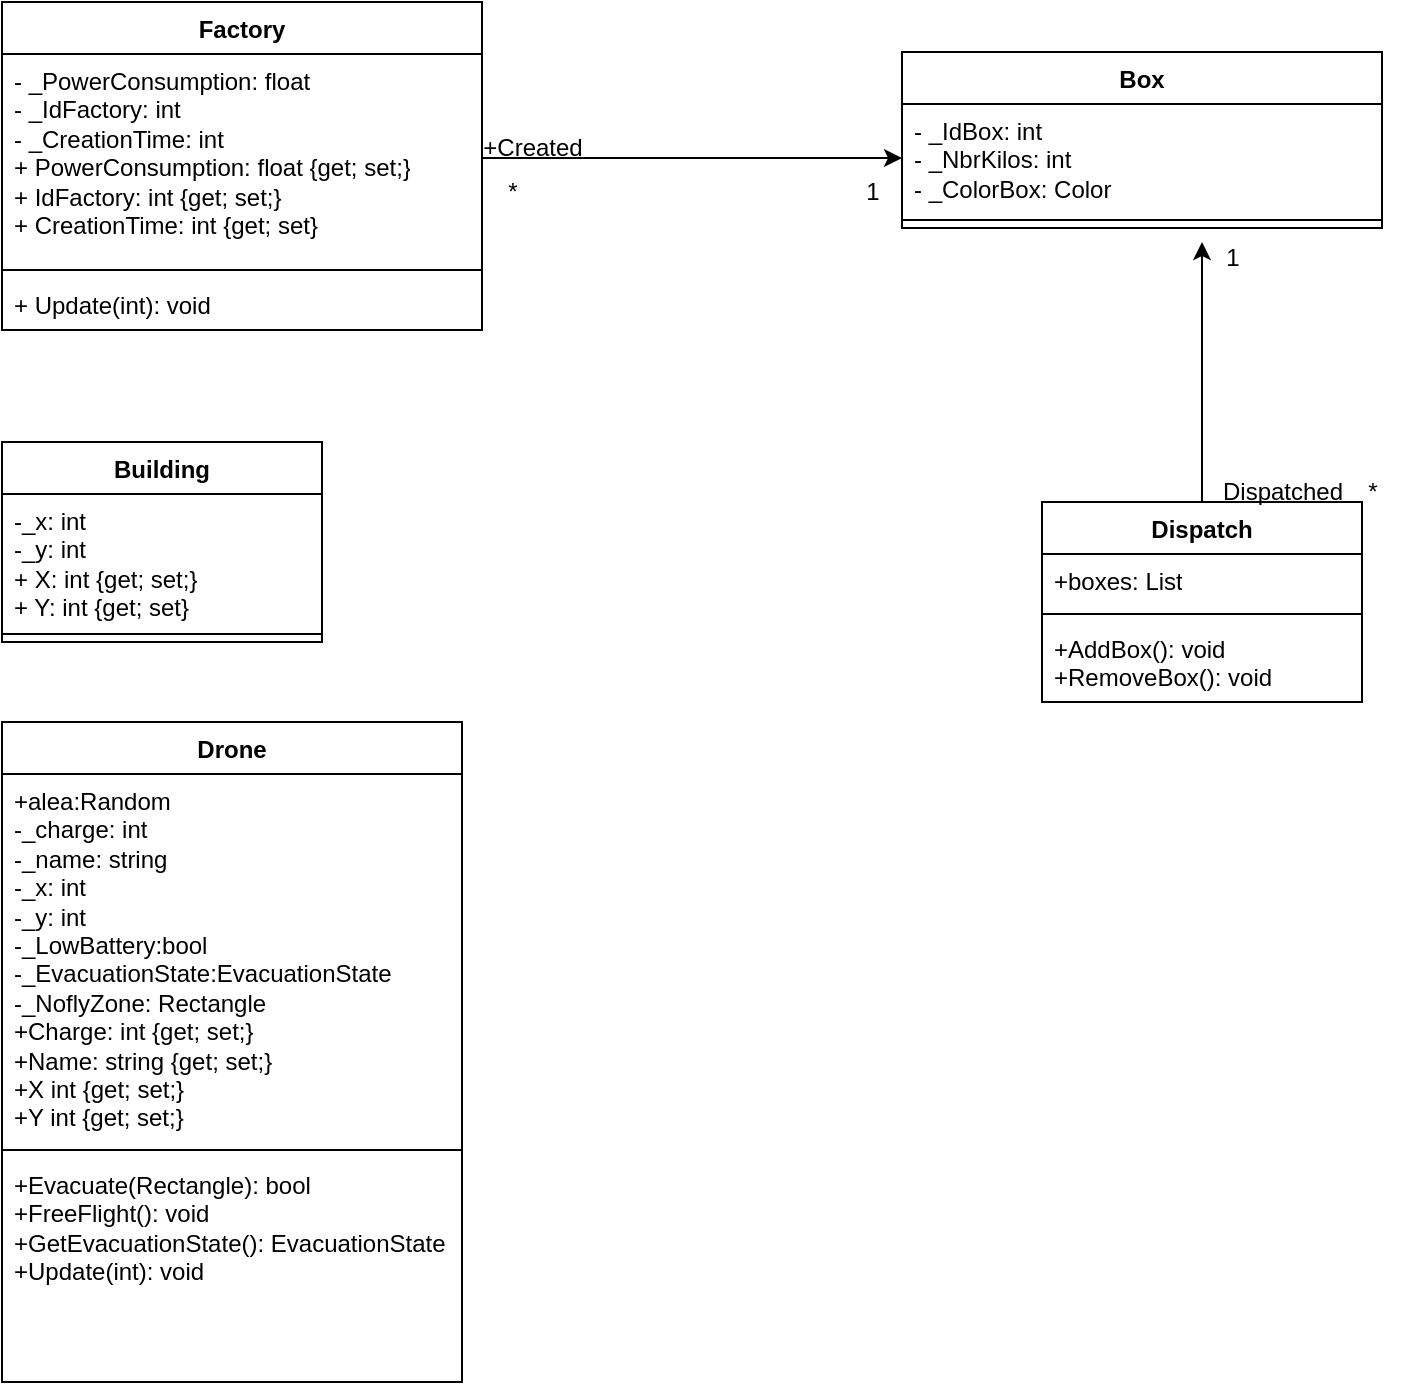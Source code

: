 <mxfile version="24.7.17">
  <diagram id="C5RBs43oDa-KdzZeNtuy" name="Page-1">
    <mxGraphModel dx="1434" dy="818" grid="1" gridSize="10" guides="1" tooltips="1" connect="1" arrows="1" fold="1" page="1" pageScale="1" pageWidth="827" pageHeight="1169" math="0" shadow="0">
      <root>
        <mxCell id="WIyWlLk6GJQsqaUBKTNV-0" />
        <mxCell id="WIyWlLk6GJQsqaUBKTNV-1" parent="WIyWlLk6GJQsqaUBKTNV-0" />
        <mxCell id="yI3fsoZLARSD-CTRFKVY-1" value="Factory" style="swimlane;fontStyle=1;align=center;verticalAlign=top;childLayout=stackLayout;horizontal=1;startSize=26;horizontalStack=0;resizeParent=1;resizeParentMax=0;resizeLast=0;collapsible=1;marginBottom=0;whiteSpace=wrap;html=1;" parent="WIyWlLk6GJQsqaUBKTNV-1" vertex="1">
          <mxGeometry x="40" y="40" width="240" height="164" as="geometry" />
        </mxCell>
        <mxCell id="yI3fsoZLARSD-CTRFKVY-2" value="- _PowerConsumption: float&lt;div&gt;- _IdFactory: int&lt;/div&gt;&lt;div&gt;- _CreationTime: int&lt;/div&gt;&lt;div&gt;+ PowerConsumption: float {get; set;}&lt;/div&gt;&lt;div&gt;+ IdFactory: int {get; set;}&lt;/div&gt;&lt;div&gt;+ CreationTime: int {get; set}&amp;nbsp;&lt;/div&gt;" style="text;strokeColor=none;fillColor=none;align=left;verticalAlign=top;spacingLeft=4;spacingRight=4;overflow=hidden;rotatable=0;points=[[0,0.5],[1,0.5]];portConstraint=eastwest;whiteSpace=wrap;html=1;" parent="yI3fsoZLARSD-CTRFKVY-1" vertex="1">
          <mxGeometry y="26" width="240" height="104" as="geometry" />
        </mxCell>
        <mxCell id="yI3fsoZLARSD-CTRFKVY-3" value="" style="line;strokeWidth=1;fillColor=none;align=left;verticalAlign=middle;spacingTop=-1;spacingLeft=3;spacingRight=3;rotatable=0;labelPosition=right;points=[];portConstraint=eastwest;strokeColor=inherit;" parent="yI3fsoZLARSD-CTRFKVY-1" vertex="1">
          <mxGeometry y="130" width="240" height="8" as="geometry" />
        </mxCell>
        <mxCell id="yI3fsoZLARSD-CTRFKVY-4" value="+ Update(int): void" style="text;strokeColor=none;fillColor=none;align=left;verticalAlign=top;spacingLeft=4;spacingRight=4;overflow=hidden;rotatable=0;points=[[0,0.5],[1,0.5]];portConstraint=eastwest;whiteSpace=wrap;html=1;" parent="yI3fsoZLARSD-CTRFKVY-1" vertex="1">
          <mxGeometry y="138" width="240" height="26" as="geometry" />
        </mxCell>
        <mxCell id="yI3fsoZLARSD-CTRFKVY-5" value="Box" style="swimlane;fontStyle=1;align=center;verticalAlign=top;childLayout=stackLayout;horizontal=1;startSize=26;horizontalStack=0;resizeParent=1;resizeParentMax=0;resizeLast=0;collapsible=1;marginBottom=0;whiteSpace=wrap;html=1;" parent="WIyWlLk6GJQsqaUBKTNV-1" vertex="1">
          <mxGeometry x="490" y="65" width="240" height="88" as="geometry" />
        </mxCell>
        <mxCell id="yI3fsoZLARSD-CTRFKVY-6" value="- _IdBox: int&lt;div&gt;- _NbrKilos: int&lt;/div&gt;&lt;div&gt;- _ColorBox: Color&lt;/div&gt;" style="text;strokeColor=none;fillColor=none;align=left;verticalAlign=top;spacingLeft=4;spacingRight=4;overflow=hidden;rotatable=0;points=[[0,0.5],[1,0.5]];portConstraint=eastwest;whiteSpace=wrap;html=1;" parent="yI3fsoZLARSD-CTRFKVY-5" vertex="1">
          <mxGeometry y="26" width="240" height="54" as="geometry" />
        </mxCell>
        <mxCell id="yI3fsoZLARSD-CTRFKVY-7" value="" style="line;strokeWidth=1;fillColor=none;align=left;verticalAlign=middle;spacingTop=-1;spacingLeft=3;spacingRight=3;rotatable=0;labelPosition=right;points=[];portConstraint=eastwest;strokeColor=inherit;" parent="yI3fsoZLARSD-CTRFKVY-5" vertex="1">
          <mxGeometry y="80" width="240" height="8" as="geometry" />
        </mxCell>
        <mxCell id="yI3fsoZLARSD-CTRFKVY-10" style="edgeStyle=orthogonalEdgeStyle;rounded=0;orthogonalLoop=1;jettySize=auto;html=1;" parent="WIyWlLk6GJQsqaUBKTNV-1" source="yI3fsoZLARSD-CTRFKVY-2" target="yI3fsoZLARSD-CTRFKVY-6" edge="1">
          <mxGeometry relative="1" as="geometry" />
        </mxCell>
        <mxCell id="yI3fsoZLARSD-CTRFKVY-17" value="+Created" style="text;html=1;align=center;verticalAlign=middle;resizable=0;points=[];autosize=1;strokeColor=none;fillColor=none;" parent="WIyWlLk6GJQsqaUBKTNV-1" vertex="1">
          <mxGeometry x="270" y="98" width="70" height="30" as="geometry" />
        </mxCell>
        <mxCell id="yI3fsoZLARSD-CTRFKVY-20" value="*" style="text;html=1;align=center;verticalAlign=middle;resizable=0;points=[];autosize=1;strokeColor=none;fillColor=none;" parent="WIyWlLk6GJQsqaUBKTNV-1" vertex="1">
          <mxGeometry x="280" y="120" width="30" height="30" as="geometry" />
        </mxCell>
        <mxCell id="yI3fsoZLARSD-CTRFKVY-21" value="1" style="text;html=1;align=center;verticalAlign=middle;resizable=0;points=[];autosize=1;strokeColor=none;fillColor=none;" parent="WIyWlLk6GJQsqaUBKTNV-1" vertex="1">
          <mxGeometry x="460" y="120" width="30" height="30" as="geometry" />
        </mxCell>
        <mxCell id="yI3fsoZLARSD-CTRFKVY-22" value="Building" style="swimlane;fontStyle=1;align=center;verticalAlign=top;childLayout=stackLayout;horizontal=1;startSize=26;horizontalStack=0;resizeParent=1;resizeParentMax=0;resizeLast=0;collapsible=1;marginBottom=0;whiteSpace=wrap;html=1;" parent="WIyWlLk6GJQsqaUBKTNV-1" vertex="1">
          <mxGeometry x="40" y="260" width="160" height="100" as="geometry" />
        </mxCell>
        <mxCell id="yI3fsoZLARSD-CTRFKVY-23" value="-_x: int&lt;div&gt;-_y: int&lt;/div&gt;&lt;div&gt;+ X: int {get; set;}&lt;/div&gt;&lt;div&gt;+ Y: int {get; set}&lt;/div&gt;" style="text;strokeColor=none;fillColor=none;align=left;verticalAlign=top;spacingLeft=4;spacingRight=4;overflow=hidden;rotatable=0;points=[[0,0.5],[1,0.5]];portConstraint=eastwest;whiteSpace=wrap;html=1;" parent="yI3fsoZLARSD-CTRFKVY-22" vertex="1">
          <mxGeometry y="26" width="160" height="66" as="geometry" />
        </mxCell>
        <mxCell id="yI3fsoZLARSD-CTRFKVY-24" value="" style="line;strokeWidth=1;fillColor=none;align=left;verticalAlign=middle;spacingTop=-1;spacingLeft=3;spacingRight=3;rotatable=0;labelPosition=right;points=[];portConstraint=eastwest;strokeColor=inherit;" parent="yI3fsoZLARSD-CTRFKVY-22" vertex="1">
          <mxGeometry y="92" width="160" height="8" as="geometry" />
        </mxCell>
        <mxCell id="RqWnpa1XKpgU_cqq-lUu-1" style="edgeStyle=orthogonalEdgeStyle;rounded=0;orthogonalLoop=1;jettySize=auto;html=1;" edge="1" parent="WIyWlLk6GJQsqaUBKTNV-1" source="yI3fsoZLARSD-CTRFKVY-26">
          <mxGeometry relative="1" as="geometry">
            <mxPoint x="640" y="160" as="targetPoint" />
          </mxGeometry>
        </mxCell>
        <mxCell id="yI3fsoZLARSD-CTRFKVY-26" value="Dispatch" style="swimlane;fontStyle=1;align=center;verticalAlign=top;childLayout=stackLayout;horizontal=1;startSize=26;horizontalStack=0;resizeParent=1;resizeParentMax=0;resizeLast=0;collapsible=1;marginBottom=0;whiteSpace=wrap;html=1;" parent="WIyWlLk6GJQsqaUBKTNV-1" vertex="1">
          <mxGeometry x="560" y="290" width="160" height="100" as="geometry" />
        </mxCell>
        <mxCell id="yI3fsoZLARSD-CTRFKVY-27" value="+boxes: List" style="text;strokeColor=none;fillColor=none;align=left;verticalAlign=top;spacingLeft=4;spacingRight=4;overflow=hidden;rotatable=0;points=[[0,0.5],[1,0.5]];portConstraint=eastwest;whiteSpace=wrap;html=1;" parent="yI3fsoZLARSD-CTRFKVY-26" vertex="1">
          <mxGeometry y="26" width="160" height="26" as="geometry" />
        </mxCell>
        <mxCell id="yI3fsoZLARSD-CTRFKVY-28" value="" style="line;strokeWidth=1;fillColor=none;align=left;verticalAlign=middle;spacingTop=-1;spacingLeft=3;spacingRight=3;rotatable=0;labelPosition=right;points=[];portConstraint=eastwest;strokeColor=inherit;" parent="yI3fsoZLARSD-CTRFKVY-26" vertex="1">
          <mxGeometry y="52" width="160" height="8" as="geometry" />
        </mxCell>
        <mxCell id="yI3fsoZLARSD-CTRFKVY-29" value="+AddBox(): void&lt;div&gt;+RemoveBox(): void&lt;br&gt;&lt;div&gt;&lt;br&gt;&lt;/div&gt;&lt;/div&gt;" style="text;strokeColor=none;fillColor=none;align=left;verticalAlign=top;spacingLeft=4;spacingRight=4;overflow=hidden;rotatable=0;points=[[0,0.5],[1,0.5]];portConstraint=eastwest;whiteSpace=wrap;html=1;" parent="yI3fsoZLARSD-CTRFKVY-26" vertex="1">
          <mxGeometry y="60" width="160" height="40" as="geometry" />
        </mxCell>
        <mxCell id="yI3fsoZLARSD-CTRFKVY-30" value="Drone" style="swimlane;fontStyle=1;align=center;verticalAlign=top;childLayout=stackLayout;horizontal=1;startSize=26;horizontalStack=0;resizeParent=1;resizeParentMax=0;resizeLast=0;collapsible=1;marginBottom=0;whiteSpace=wrap;html=1;" parent="WIyWlLk6GJQsqaUBKTNV-1" vertex="1">
          <mxGeometry x="40" y="400" width="230" height="330" as="geometry" />
        </mxCell>
        <mxCell id="yI3fsoZLARSD-CTRFKVY-31" value="+alea:Random&lt;div&gt;-_charge: int&lt;/div&gt;&lt;div&gt;-_name: string&lt;/div&gt;&lt;div&gt;-_x: int&lt;/div&gt;&lt;div&gt;-_y: int&lt;/div&gt;&lt;div&gt;-_LowBattery:bool&lt;/div&gt;&lt;div&gt;-_EvacuationState:EvacuationState&lt;/div&gt;&lt;div&gt;-_NoflyZone: Rectangle&lt;/div&gt;&lt;div&gt;+Charge: int&amp;nbsp;&lt;span style=&quot;background-color: initial;&quot;&gt;{get; set;}&lt;/span&gt;&lt;/div&gt;&lt;div&gt;&lt;span style=&quot;background-color: initial;&quot;&gt;+Name: string&amp;nbsp;&lt;/span&gt;&lt;span style=&quot;background-color: initial;&quot;&gt;{get; set;}&lt;/span&gt;&lt;/div&gt;&lt;div&gt;&lt;span style=&quot;background-color: initial;&quot;&gt;+X int&amp;nbsp;&lt;/span&gt;&lt;span style=&quot;background-color: initial;&quot;&gt;{get; set;}&lt;/span&gt;&lt;/div&gt;&lt;div&gt;&lt;span style=&quot;background-color: initial;&quot;&gt;+Y int&amp;nbsp;&lt;/span&gt;&lt;span style=&quot;background-color: initial;&quot;&gt;{get; set;}&lt;/span&gt;&lt;/div&gt;" style="text;strokeColor=none;fillColor=none;align=left;verticalAlign=top;spacingLeft=4;spacingRight=4;overflow=hidden;rotatable=0;points=[[0,0.5],[1,0.5]];portConstraint=eastwest;whiteSpace=wrap;html=1;" parent="yI3fsoZLARSD-CTRFKVY-30" vertex="1">
          <mxGeometry y="26" width="230" height="184" as="geometry" />
        </mxCell>
        <mxCell id="yI3fsoZLARSD-CTRFKVY-32" value="" style="line;strokeWidth=1;fillColor=none;align=left;verticalAlign=middle;spacingTop=-1;spacingLeft=3;spacingRight=3;rotatable=0;labelPosition=right;points=[];portConstraint=eastwest;strokeColor=inherit;" parent="yI3fsoZLARSD-CTRFKVY-30" vertex="1">
          <mxGeometry y="210" width="230" height="8" as="geometry" />
        </mxCell>
        <mxCell id="yI3fsoZLARSD-CTRFKVY-33" value="+Evacuate(Rectangle): bool&lt;div&gt;+FreeFlight(): void&lt;/div&gt;&lt;div&gt;+GetEvacuationState(): EvacuationState&lt;/div&gt;&lt;div&gt;+Update(int): void&lt;/div&gt;" style="text;strokeColor=none;fillColor=none;align=left;verticalAlign=top;spacingLeft=4;spacingRight=4;overflow=hidden;rotatable=0;points=[[0,0.5],[1,0.5]];portConstraint=eastwest;whiteSpace=wrap;html=1;" parent="yI3fsoZLARSD-CTRFKVY-30" vertex="1">
          <mxGeometry y="218" width="230" height="112" as="geometry" />
        </mxCell>
        <mxCell id="RqWnpa1XKpgU_cqq-lUu-2" value="Dispatched" style="text;html=1;align=center;verticalAlign=middle;resizable=0;points=[];autosize=1;strokeColor=none;fillColor=none;" vertex="1" parent="WIyWlLk6GJQsqaUBKTNV-1">
          <mxGeometry x="640" y="270" width="80" height="30" as="geometry" />
        </mxCell>
        <mxCell id="RqWnpa1XKpgU_cqq-lUu-3" value="*" style="text;html=1;align=center;verticalAlign=middle;resizable=0;points=[];autosize=1;strokeColor=none;fillColor=none;" vertex="1" parent="WIyWlLk6GJQsqaUBKTNV-1">
          <mxGeometry x="710" y="270" width="30" height="30" as="geometry" />
        </mxCell>
        <mxCell id="RqWnpa1XKpgU_cqq-lUu-4" value="1" style="text;html=1;align=center;verticalAlign=middle;resizable=0;points=[];autosize=1;strokeColor=none;fillColor=none;" vertex="1" parent="WIyWlLk6GJQsqaUBKTNV-1">
          <mxGeometry x="640" y="153" width="30" height="30" as="geometry" />
        </mxCell>
      </root>
    </mxGraphModel>
  </diagram>
</mxfile>
